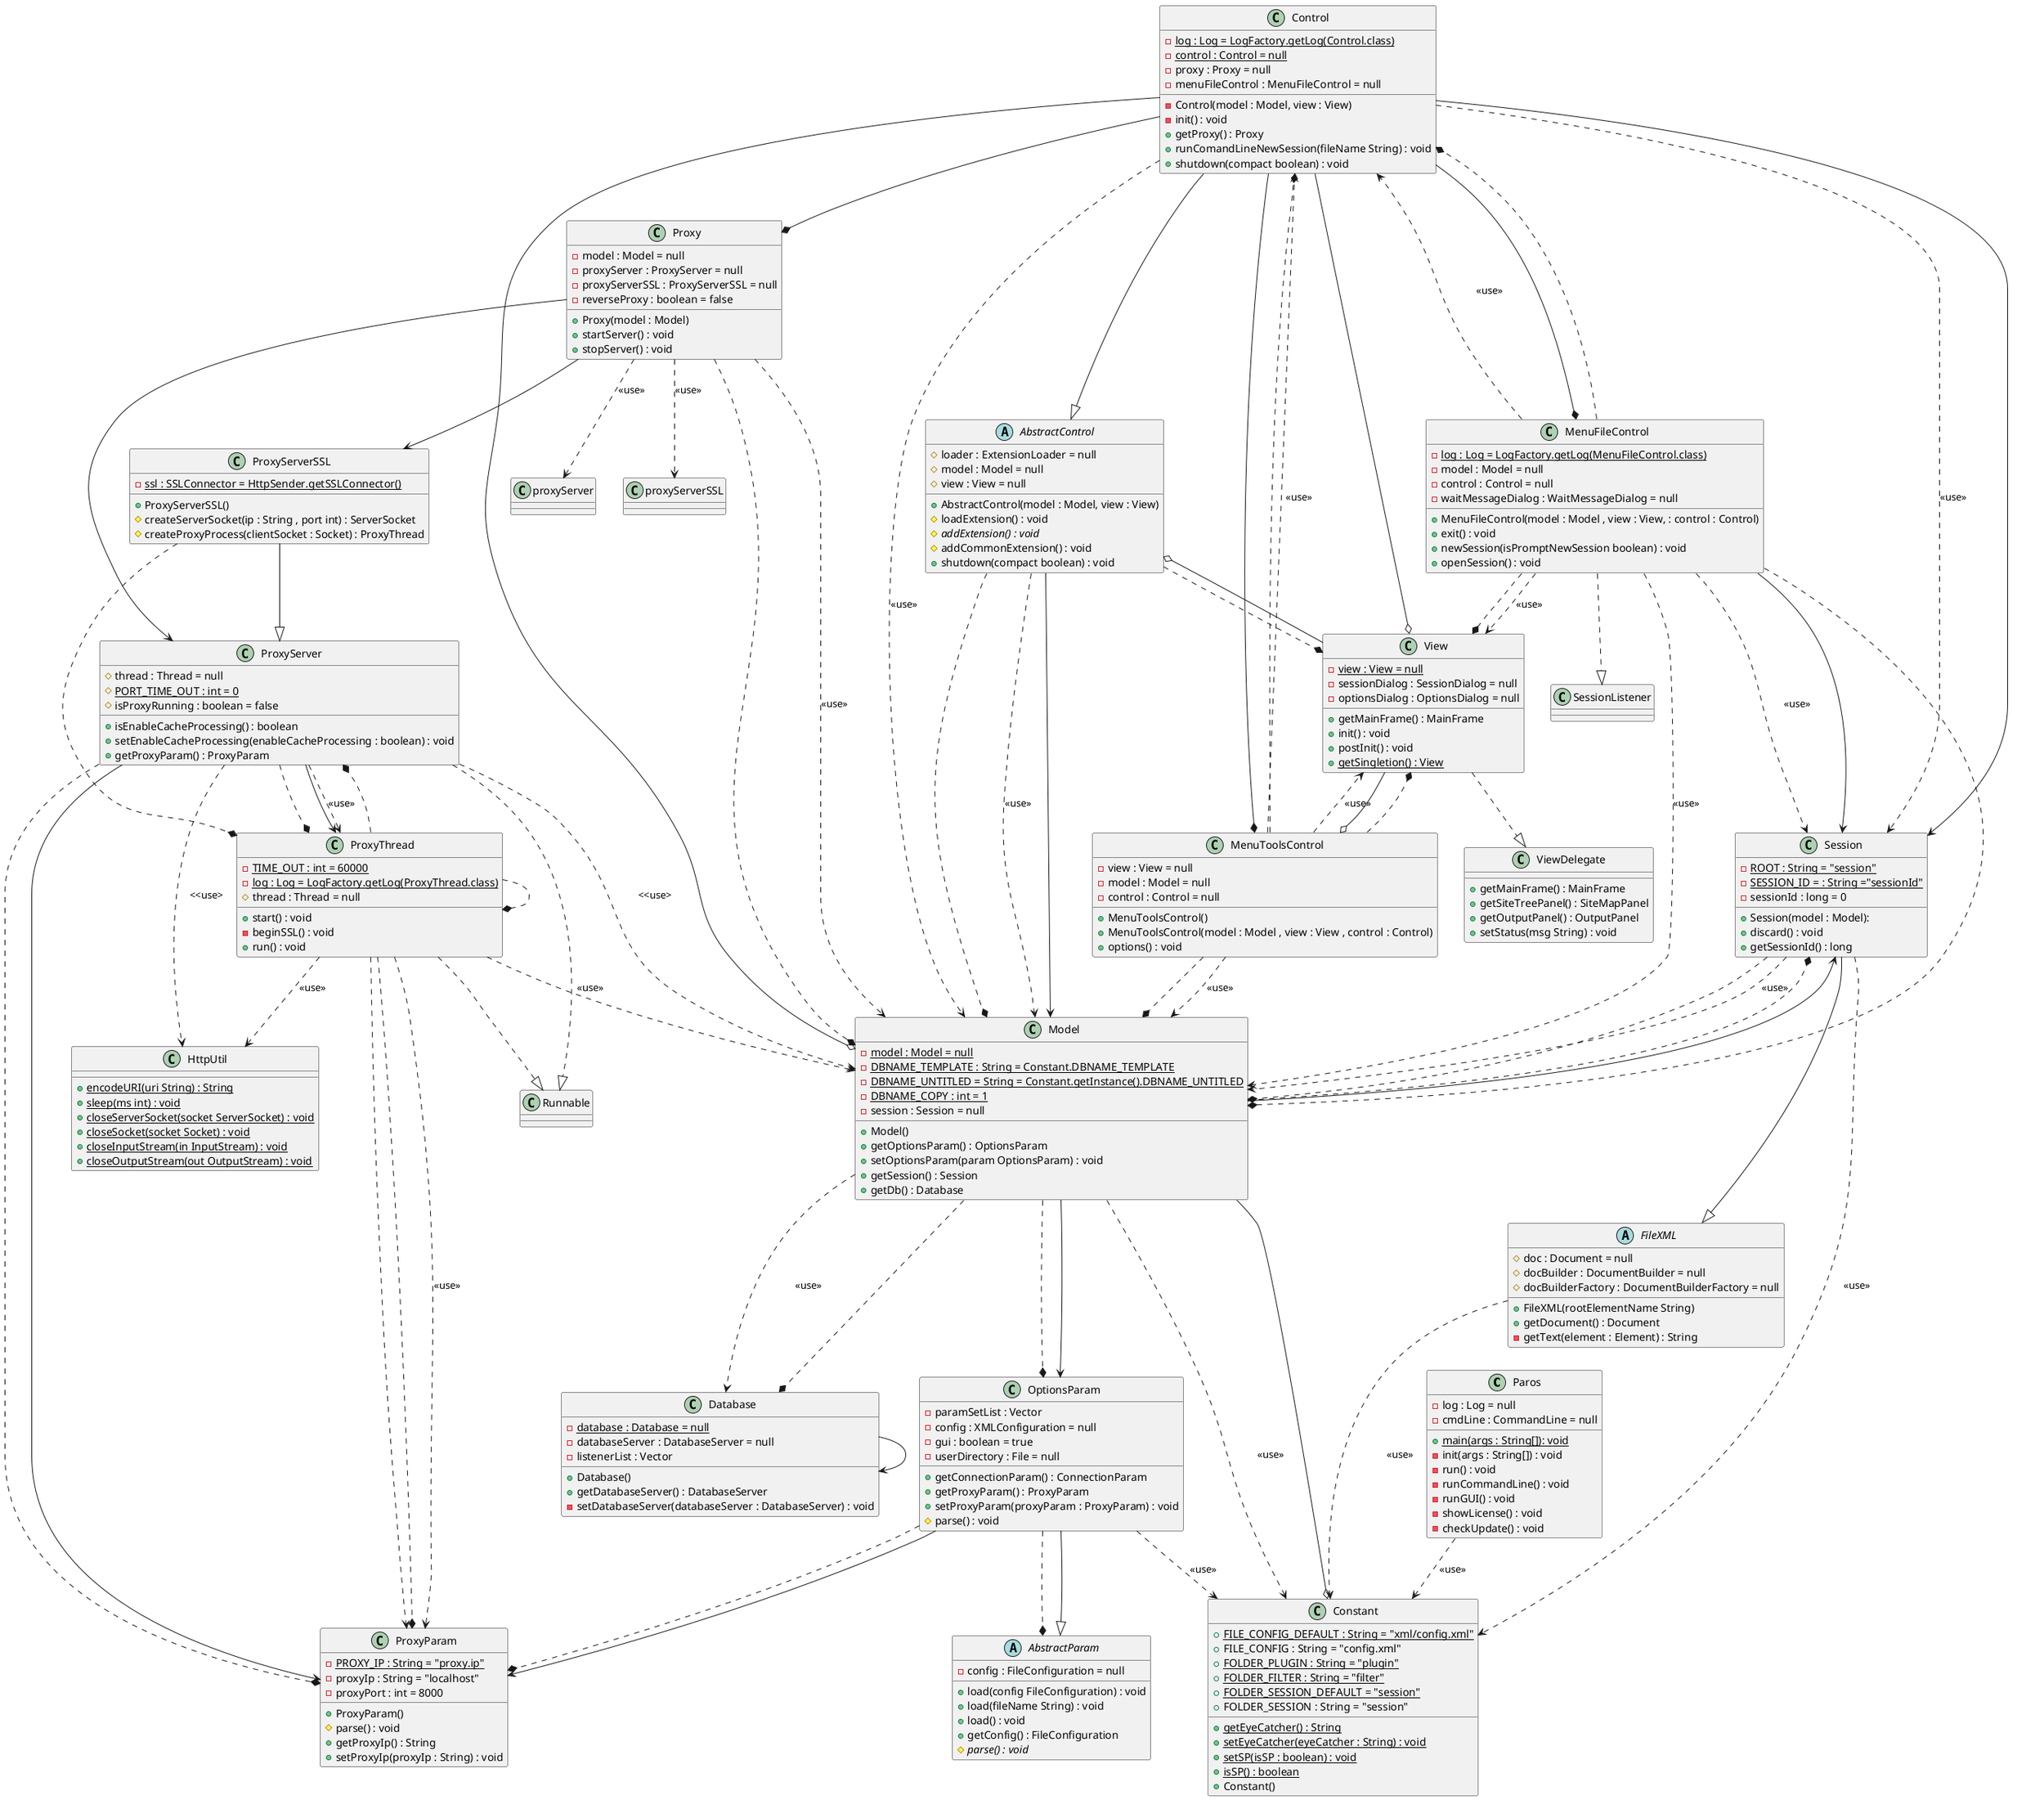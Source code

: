 @startuml

class Paros{
   - log : Log = null
   - cmdLine : CommandLine = null
   + {static} main(args : String[]): void
   - init(args : String[]) : void
   - run() : void
   - runCommandLine() : void
   - runGUI() : void
   - showLicense() : void
   - checkUpdate() : void
}

class Constant{
   + {static} FILE_CONFIG_DEFAULT : String = "xml/config.xml"
   + FILE_CONFIG : String = "config.xml"
   + {static} FOLDER_PLUGIN : String = "plugin"
   + {static} FOLDER_FILTER : String = "filter"
   + {static} FOLDER_SESSION_DEFAULT = "session"
   + FOLDER_SESSION : String = "session"
   + {static} getEyeCatcher() : String
   + {static} setEyeCatcher(eyeCatcher : String) : void
   + {static} setSP(isSP : boolean) : void
   + {static} isSP() : boolean
   + Constant()
}


abstract class FileXML{
   # doc : Document = null
   # docBuilder : DocumentBuilder = null
   # docBuilderFactory : DocumentBuilderFactory = null
   + FileXML(rootElementName String)
   + getDocument() : Document
   - getText(element : Element) : String
}

abstract class AbstractParam{
   - config : FileConfiguration = null
   + load(config FileConfiguration) : void
   + load(fileName String) : void
   + load() : void
   + getConfig() : FileConfiguration
   # {abstract} parse() : void
}

class Database{
   - {static} database : Database = null
   - databaseServer : DatabaseServer = null
   - listenerList : Vector
   + Database()
   + getDatabaseServer() : DatabaseServer
   - setDatabaseServer(databaseServer : DatabaseServer) : void
}

class Control{
   - {field}{static} log : Log = LogFactory.getLog(Control.class)
   - {field}{static} control : Control = null
   - proxy : Proxy = null
   - menuFileControl : MenuFileControl = null
   - Control(model : Model, view : View)
   - init() : void
   + getProxy() : Proxy
   + runComandLineNewSession(fileName String) : void
   + shutdown(compact boolean) : void
}

abstract class AbstractControl{
   # loader : ExtensionLoader = null
   # model : Model = null
   # view : View = null
   + AbstractControl(model : Model, view : View)
   # loadExtension() : void
   # {abstract} addExtension() : void
   # addCommonExtension() : void
   + shutdown(compact boolean) : void
}

class Proxy{
   - model : Model = null
   - proxyServer : ProxyServer = null
   - proxyServerSSL : ProxyServerSSL = null
   - reverseProxy : boolean = false
   + Proxy(model : Model)
   + startServer() : void
   + stopServer() : void
}

class MenuFileControl{
   - {field}{static} log : Log = LogFactory.getLog(MenuFileControl.class)
   - model : Model = null
   - control : Control = null
   - waitMessageDialog : WaitMessageDialog = null
   + MenuFileControl(model : Model , view : View, : control : Control)
   + exit() : void
   + newSession(isPromptNewSession boolean) : void
   + openSession() : void
}

class MenuToolsControl{
   - view : View = null
   - model : Model = null
   - control : Control = null
   + MenuToolsControl()
   + MenuToolsControl(model : Model , view : View , control : Control)
   + options() : void
}

class ViewDelegate{
   + getMainFrame() : MainFrame
   + getSiteTreePanel() : SiteMapPanel
   + getOutputPanel() : OutputPanel
   + setStatus(msg String) : void
}

class Model{
   - {field}{static} model : Model = null
   - {field}{static} DBNAME_TEMPLATE : String = Constant.DBNAME_TEMPLATE
   - {field}{static} DBNAME_UNTITLED = String = Constant.getInstance().DBNAME_UNTITLED
   - {static}DBNAME_COPY : int = 1
   - session : Session = null
   + Model()
   + getOptionsParam() : OptionsParam
   + setOptionsParam(param OptionsParam) : void
   + getSession() : Session
   + getDb() : Database
}

class Session{
   - {static} ROOT : String = "session"
   - {static} SESSION_ID = : String ="sessionId"
   - sessionId : long = 0
   + Session(model : Model):
   + discard() : void
   + getSessionId() : long
}

class OptionsParam{
   - paramSetList : Vector
   - config : XMLConfiguration = null
   - gui : boolean = true
   - userDirectory : File = null
   + getConnectionParam() : ConnectionParam
   + getProxyParam() : ProxyParam
   + setProxyParam(proxyParam : ProxyParam) : void
   # parse() : void
}

class HttpUtil{
   + {static} encodeURI(uri String) : String
   + {static} sleep(ms int) : void
   + {static} closeServerSocket(socket ServerSocket) : void
   + {static} closeSocket(socket Socket) : void
   + {static} closeInputStream(in InputStream) : void
   + {static} closeOutputStream(out OutputStream) : void
}

class ProxyServer{
    # thread : Thread = null
    # {static} PORT_TIME_OUT : int = 0
    # isProxyRunning : boolean = false
    + isEnableCacheProcessing() : boolean
    + setEnableCacheProcessing(enableCacheProcessing : boolean) : void
    + getProxyParam() : ProxyParam
}

class ProxyServerSSL{
    - {field}{static} ssl : SSLConnector = HttpSender.getSSLConnector()
    + ProxyServerSSL()
    # createServerSocket(ip : String , port int) : ServerSocket
    # createProxyProcess(clientSocket : Socket) : ProxyThread
}

class ProxyParam{
    - {field}{static} PROXY_IP : String = "proxy.ip"
    - {field} proxyIp : String = "localhost"
    - {field} proxyPort : int = 8000
    + ProxyParam()
    # parse() : void
    + getProxyIp() : String
    + setProxyIp(proxyIp : String) : void
}

class ProxyThread{
    - {static} TIME_OUT : int = 60000
    - {field}{static} log : Log = LogFactory.getLog(ProxyThread.class)
    # thread : Thread = null
    + start() : void
    - beginSSL() : void
    + run() : void
}

class View{
    - {static} view : View = null
    - sessionDialog : SessionDialog = null
    - optionsDialog : OptionsDialog = null
    + getMainFrame() : MainFrame
    + init() : void
    + postInit() : void
    + {static} getSingletion() : View
}

'Paros section
'Use method from other class
Paros ..> Constant : <<use>>

' Control section
Control --* Proxy
Control --* MenuToolsControl
Control --* MenuFileControl
'Get parameter from other class so it's aggregation
Control --o Model
Control --o View
'Use method from other class
Control ..> Model : <<use>>
Control ..> Session : <<use>>
' create instance of other class (line 150 of Control.java)
Control --> Session
'Control extended
Control --|> AbstractControl 

'MenuFileControl section
MenuFileControl ..* View
MenuFileControl ..* Model
MenuFileControl ..* Control
'Use method from other class
MenuFileControl ..> Model : <<use>>
MenuFileControl ..> Control : <<use>>
MenuFileControl ..> View : <<use>>
MenuFileControl ..> Session : <<use>>
' create instance of other class
MenuFileControl --> Session
'MenuFileControl implements
MenuFileControl ..|> SessionListener

'AbstractControl section
AbstractControl ..* Model
AbstractControl ..* View
'Use method from other class
AbstractControl ..> Model : <<use>>

'MenuToolsControl section
MenuToolsControl ..* View
MenuToolsControl ..* Model
MenuToolsControl ..* Control
'Use method from other class
MenuToolsControl ..> View : <<use>>
MenuToolsControl ..> Model : <<use>>
MenuToolsControl ..> Control : <<use>>

'Proxy section
Proxy ..* Model
' create instance of other class
Proxy --> ProxyServerSSL
Proxy --> ProxyServer
'Use method from other class
Proxy ..> proxyServer : <<use>>
Proxy ..> proxyServerSSL : <<use>>
Proxy ..> Model : <<use>>

'View section
View --o AbstractControl
View --o MenuToolsControl
'View implements
View ..|> ViewDelegate

'Model section
Model ..* Session
Model ..* OptionsParam
Model ..* Database
'Get parameter from other class so it's aggregation (line 43)
Model --o Constant
' create instance of other class
Model --> Session
Model --> OptionsParam
'User method from other class
Model ..> Database : <<use>>
Model ..> Constant: <<use>>

'ProxyServerSSL section
ProxyServerSSL ..* ProxyThread
'ProxyServerSSL extends
ProxyServerSSL --|> ProxyServer

'ProxyServer section
ProxyServer ..* ProxyParam
ProxyServer ..* ProxyThread
'create instance of other class
ProxyServer --> ProxyParam
ProxyServer --> ProxyThread
'Use method from other class
ProxyServer ..> HttpUtil : <<use>
ProxyServer ..> ProxyThread : <<use>>
'line 538 of ProxyThread.java
ProxyServer ..> Model : <<use>
'ProxyServer implements
ProxyServer ..|> Runnable

'Session section
Session ..* Model
'Use method from otherclass
Session ..> Model : <<use>>
Session ..> Constant : <<use>>
'Session extends
Session --|> FileXML

'Database section
'self instance ? (line 104 of Database.java)
Database --> Database

'OptionsParam section
OptionsParam ..* ProxyParam
OptionsParam ..* AbstractParam
'create instance of other class
OptionsParam --> ProxyParam
'Use method from other class
OptionsParam ..> Constant : <<use>>
'OptionsParam extends
OptionsParam --|> AbstractParam

'ProxyThread section
ProxyThread ..* ProxyServer
ProxyThread ..* ProxyParam
ProxyThread ..* ProxyThread
'Use method from other class
ProxyThread ..> HttpUtil : <<use>>
ProxyThread ..> ProxyParam : <<use>>
ProxyThread ..> Model : <<use>>

ProxyThread ..> ProxyParam
'ProxyThread implements
ProxyThread ..|> Runnable

AbstractControl --> Model
FileXML ..> Constant : <<use>>
@enduml

'Wayu Saengphithak 63015161